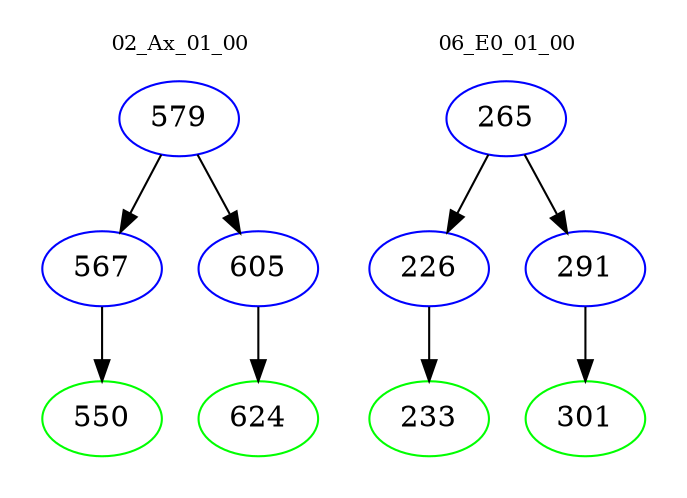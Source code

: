 digraph{
subgraph cluster_0 {
color = white
label = "02_Ax_01_00";
fontsize=10;
T0_579 [label="579", color="blue"]
T0_579 -> T0_567 [color="black"]
T0_567 [label="567", color="blue"]
T0_567 -> T0_550 [color="black"]
T0_550 [label="550", color="green"]
T0_579 -> T0_605 [color="black"]
T0_605 [label="605", color="blue"]
T0_605 -> T0_624 [color="black"]
T0_624 [label="624", color="green"]
}
subgraph cluster_1 {
color = white
label = "06_E0_01_00";
fontsize=10;
T1_265 [label="265", color="blue"]
T1_265 -> T1_226 [color="black"]
T1_226 [label="226", color="blue"]
T1_226 -> T1_233 [color="black"]
T1_233 [label="233", color="green"]
T1_265 -> T1_291 [color="black"]
T1_291 [label="291", color="blue"]
T1_291 -> T1_301 [color="black"]
T1_301 [label="301", color="green"]
}
}
